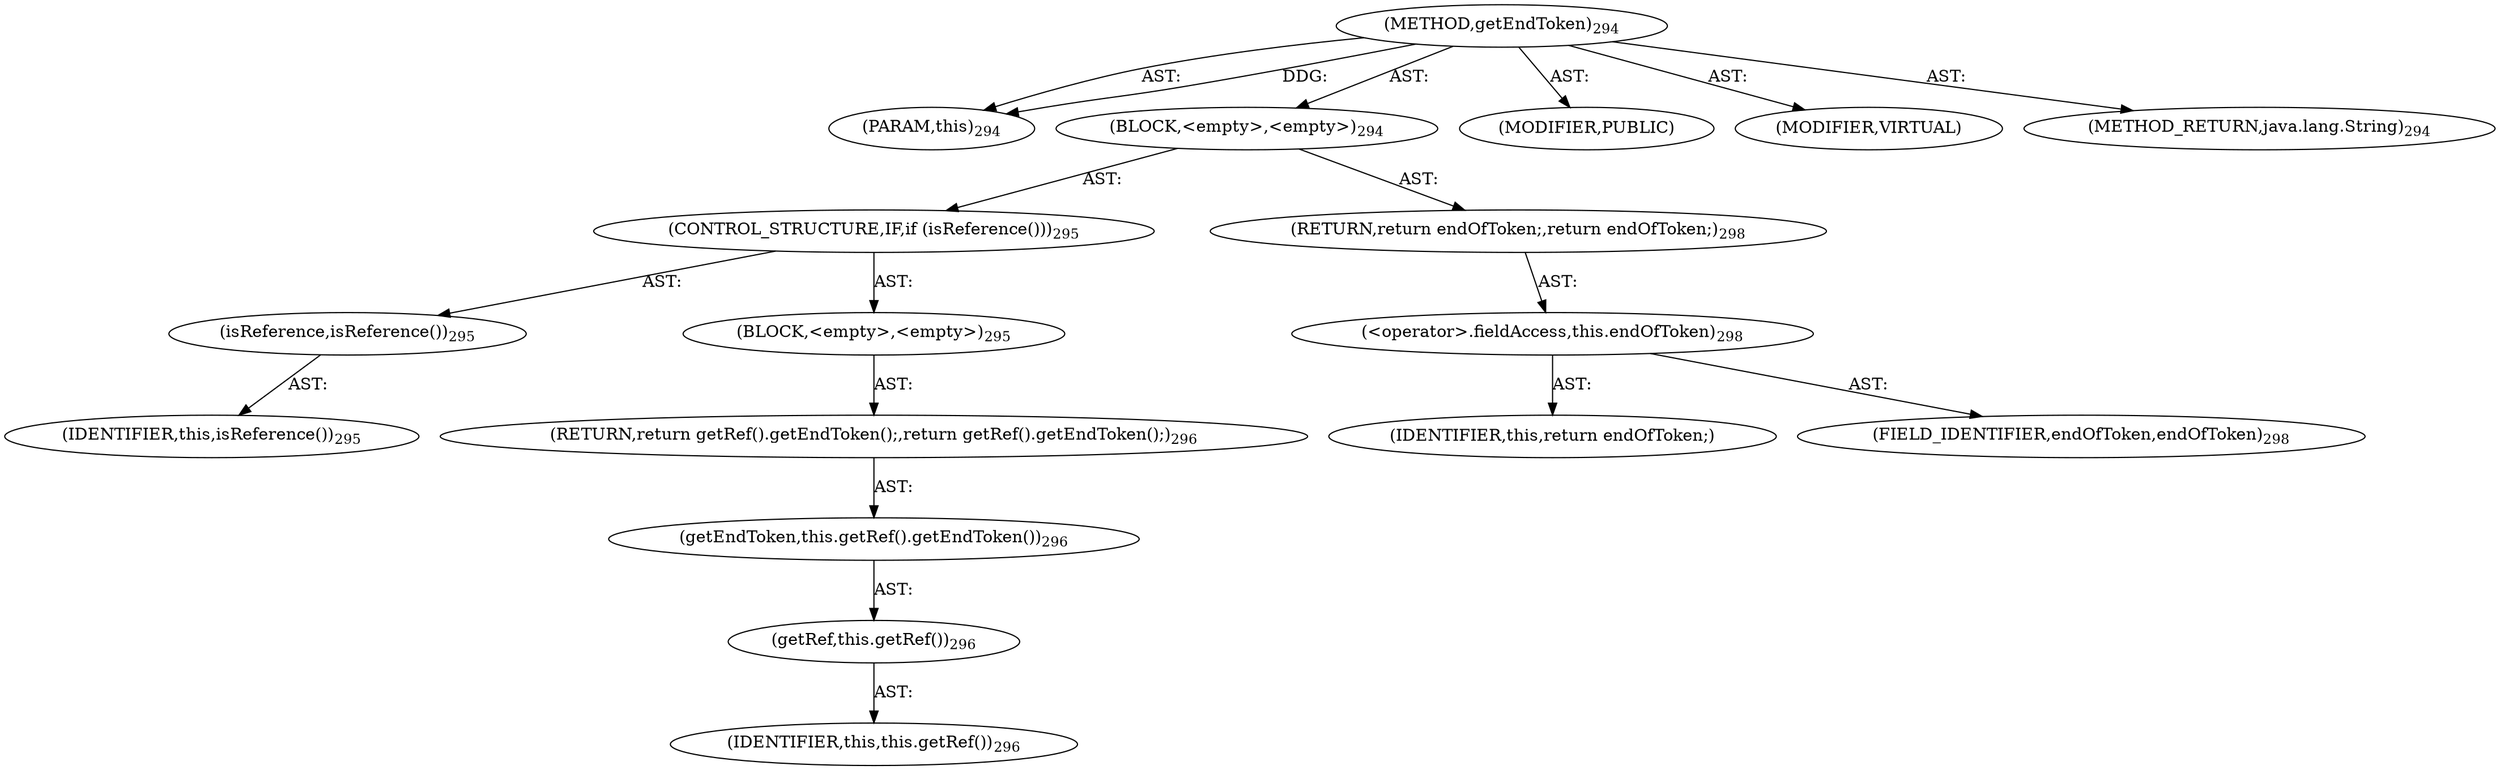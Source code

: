 digraph "getEndToken" {  
"111669149713" [label = <(METHOD,getEndToken)<SUB>294</SUB>> ]
"115964117005" [label = <(PARAM,this)<SUB>294</SUB>> ]
"25769803803" [label = <(BLOCK,&lt;empty&gt;,&lt;empty&gt;)<SUB>294</SUB>> ]
"47244640264" [label = <(CONTROL_STRUCTURE,IF,if (isReference()))<SUB>295</SUB>> ]
"30064771174" [label = <(isReference,isReference())<SUB>295</SUB>> ]
"68719476759" [label = <(IDENTIFIER,this,isReference())<SUB>295</SUB>> ]
"25769803804" [label = <(BLOCK,&lt;empty&gt;,&lt;empty&gt;)<SUB>295</SUB>> ]
"146028888072" [label = <(RETURN,return getRef().getEndToken();,return getRef().getEndToken();)<SUB>296</SUB>> ]
"30064771175" [label = <(getEndToken,this.getRef().getEndToken())<SUB>296</SUB>> ]
"30064771176" [label = <(getRef,this.getRef())<SUB>296</SUB>> ]
"68719476760" [label = <(IDENTIFIER,this,this.getRef())<SUB>296</SUB>> ]
"146028888073" [label = <(RETURN,return endOfToken;,return endOfToken;)<SUB>298</SUB>> ]
"30064771177" [label = <(&lt;operator&gt;.fieldAccess,this.endOfToken)<SUB>298</SUB>> ]
"68719476839" [label = <(IDENTIFIER,this,return endOfToken;)> ]
"55834574876" [label = <(FIELD_IDENTIFIER,endOfToken,endOfToken)<SUB>298</SUB>> ]
"133143986219" [label = <(MODIFIER,PUBLIC)> ]
"133143986220" [label = <(MODIFIER,VIRTUAL)> ]
"128849018897" [label = <(METHOD_RETURN,java.lang.String)<SUB>294</SUB>> ]
  "111669149713" -> "115964117005"  [ label = "AST: "] 
  "111669149713" -> "25769803803"  [ label = "AST: "] 
  "111669149713" -> "133143986219"  [ label = "AST: "] 
  "111669149713" -> "133143986220"  [ label = "AST: "] 
  "111669149713" -> "128849018897"  [ label = "AST: "] 
  "25769803803" -> "47244640264"  [ label = "AST: "] 
  "25769803803" -> "146028888073"  [ label = "AST: "] 
  "47244640264" -> "30064771174"  [ label = "AST: "] 
  "47244640264" -> "25769803804"  [ label = "AST: "] 
  "30064771174" -> "68719476759"  [ label = "AST: "] 
  "25769803804" -> "146028888072"  [ label = "AST: "] 
  "146028888072" -> "30064771175"  [ label = "AST: "] 
  "30064771175" -> "30064771176"  [ label = "AST: "] 
  "30064771176" -> "68719476760"  [ label = "AST: "] 
  "146028888073" -> "30064771177"  [ label = "AST: "] 
  "30064771177" -> "68719476839"  [ label = "AST: "] 
  "30064771177" -> "55834574876"  [ label = "AST: "] 
  "111669149713" -> "115964117005"  [ label = "DDG: "] 
}
